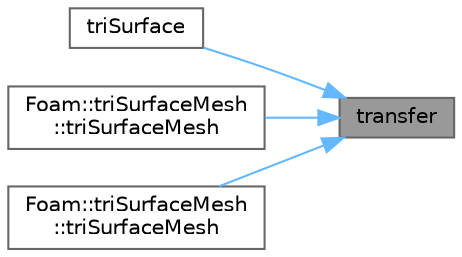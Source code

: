 digraph "transfer"
{
 // LATEX_PDF_SIZE
  bgcolor="transparent";
  edge [fontname=Helvetica,fontsize=10,labelfontname=Helvetica,labelfontsize=10];
  node [fontname=Helvetica,fontsize=10,shape=box,height=0.2,width=0.4];
  rankdir="RL";
  Node1 [id="Node000001",label="transfer",height=0.2,width=0.4,color="gray40", fillcolor="grey60", style="filled", fontcolor="black",tooltip=" "];
  Node1 -> Node2 [id="edge1_Node000001_Node000002",dir="back",color="steelblue1",style="solid",tooltip=" "];
  Node2 [id="Node000002",label="triSurface",height=0.2,width=0.4,color="grey40", fillcolor="white", style="filled",URL="$classFoam_1_1triSurface.html#a6043bbd868c337691b85ad95372132b2",tooltip=" "];
  Node1 -> Node3 [id="edge2_Node000001_Node000003",dir="back",color="steelblue1",style="solid",tooltip=" "];
  Node3 [id="Node000003",label="Foam::triSurfaceMesh\l::triSurfaceMesh",height=0.2,width=0.4,color="grey40", fillcolor="white", style="filled",URL="$classFoam_1_1triSurfaceMesh.html#a1c6d56499d1fd266b7da99acb39bee30",tooltip=" "];
  Node1 -> Node4 [id="edge3_Node000001_Node000004",dir="back",color="steelblue1",style="solid",tooltip=" "];
  Node4 [id="Node000004",label="Foam::triSurfaceMesh\l::triSurfaceMesh",height=0.2,width=0.4,color="grey40", fillcolor="white", style="filled",URL="$classFoam_1_1triSurfaceMesh.html#a25dc3ef25753f9c1e244004ea852d80d",tooltip=" "];
}
